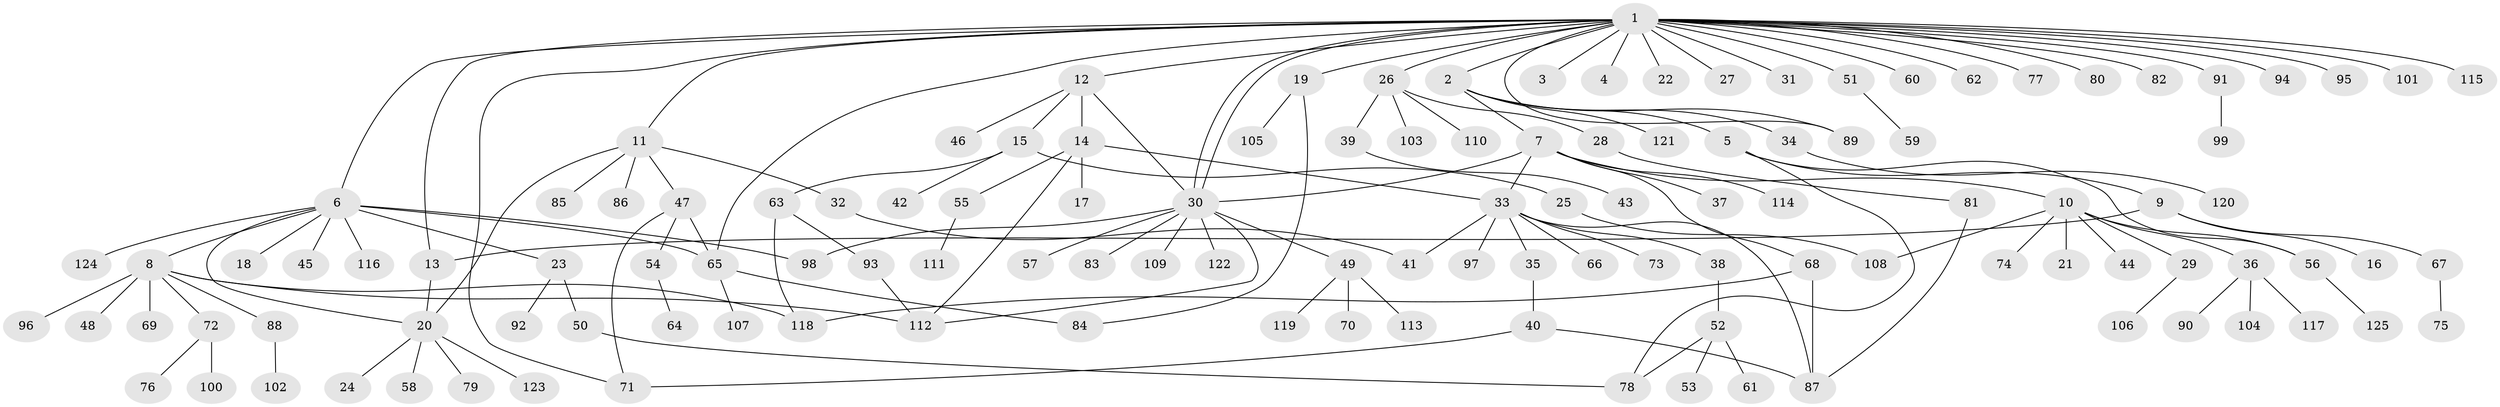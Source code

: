 // coarse degree distribution, {27: 0.010869565217391304, 11: 0.010869565217391304, 1: 0.5760869565217391, 5: 0.05434782608695652, 16: 0.010869565217391304, 3: 0.05434782608695652, 7: 0.010869565217391304, 4: 0.07608695652173914, 2: 0.16304347826086957, 6: 0.010869565217391304, 10: 0.010869565217391304, 8: 0.010869565217391304}
// Generated by graph-tools (version 1.1) at 2025/23/03/03/25 07:23:49]
// undirected, 125 vertices, 151 edges
graph export_dot {
graph [start="1"]
  node [color=gray90,style=filled];
  1;
  2;
  3;
  4;
  5;
  6;
  7;
  8;
  9;
  10;
  11;
  12;
  13;
  14;
  15;
  16;
  17;
  18;
  19;
  20;
  21;
  22;
  23;
  24;
  25;
  26;
  27;
  28;
  29;
  30;
  31;
  32;
  33;
  34;
  35;
  36;
  37;
  38;
  39;
  40;
  41;
  42;
  43;
  44;
  45;
  46;
  47;
  48;
  49;
  50;
  51;
  52;
  53;
  54;
  55;
  56;
  57;
  58;
  59;
  60;
  61;
  62;
  63;
  64;
  65;
  66;
  67;
  68;
  69;
  70;
  71;
  72;
  73;
  74;
  75;
  76;
  77;
  78;
  79;
  80;
  81;
  82;
  83;
  84;
  85;
  86;
  87;
  88;
  89;
  90;
  91;
  92;
  93;
  94;
  95;
  96;
  97;
  98;
  99;
  100;
  101;
  102;
  103;
  104;
  105;
  106;
  107;
  108;
  109;
  110;
  111;
  112;
  113;
  114;
  115;
  116;
  117;
  118;
  119;
  120;
  121;
  122;
  123;
  124;
  125;
  1 -- 2;
  1 -- 3;
  1 -- 4;
  1 -- 6;
  1 -- 11;
  1 -- 12;
  1 -- 13;
  1 -- 19;
  1 -- 22;
  1 -- 26;
  1 -- 27;
  1 -- 30;
  1 -- 30;
  1 -- 31;
  1 -- 51;
  1 -- 60;
  1 -- 62;
  1 -- 65;
  1 -- 71;
  1 -- 77;
  1 -- 80;
  1 -- 82;
  1 -- 89;
  1 -- 91;
  1 -- 94;
  1 -- 95;
  1 -- 101;
  1 -- 115;
  2 -- 5;
  2 -- 7;
  2 -- 34;
  2 -- 89;
  2 -- 121;
  5 -- 9;
  5 -- 56;
  5 -- 78;
  6 -- 8;
  6 -- 18;
  6 -- 20;
  6 -- 23;
  6 -- 45;
  6 -- 65;
  6 -- 98;
  6 -- 116;
  6 -- 124;
  7 -- 10;
  7 -- 30;
  7 -- 33;
  7 -- 37;
  7 -- 68;
  7 -- 114;
  8 -- 48;
  8 -- 69;
  8 -- 72;
  8 -- 88;
  8 -- 96;
  8 -- 112;
  8 -- 118;
  9 -- 13;
  9 -- 16;
  9 -- 67;
  10 -- 21;
  10 -- 29;
  10 -- 36;
  10 -- 44;
  10 -- 56;
  10 -- 74;
  10 -- 108;
  11 -- 20;
  11 -- 32;
  11 -- 47;
  11 -- 85;
  11 -- 86;
  12 -- 14;
  12 -- 15;
  12 -- 30;
  12 -- 46;
  13 -- 20;
  14 -- 17;
  14 -- 33;
  14 -- 55;
  14 -- 112;
  15 -- 25;
  15 -- 42;
  15 -- 63;
  19 -- 84;
  19 -- 105;
  20 -- 24;
  20 -- 58;
  20 -- 79;
  20 -- 123;
  23 -- 50;
  23 -- 92;
  25 -- 108;
  26 -- 28;
  26 -- 39;
  26 -- 103;
  26 -- 110;
  28 -- 81;
  29 -- 106;
  30 -- 49;
  30 -- 57;
  30 -- 83;
  30 -- 98;
  30 -- 109;
  30 -- 112;
  30 -- 122;
  32 -- 41;
  33 -- 35;
  33 -- 38;
  33 -- 41;
  33 -- 66;
  33 -- 73;
  33 -- 87;
  33 -- 97;
  34 -- 120;
  35 -- 40;
  36 -- 90;
  36 -- 104;
  36 -- 117;
  38 -- 52;
  39 -- 43;
  40 -- 71;
  40 -- 87;
  47 -- 54;
  47 -- 65;
  47 -- 71;
  49 -- 70;
  49 -- 113;
  49 -- 119;
  50 -- 78;
  51 -- 59;
  52 -- 53;
  52 -- 61;
  52 -- 78;
  54 -- 64;
  55 -- 111;
  56 -- 125;
  63 -- 93;
  63 -- 118;
  65 -- 84;
  65 -- 107;
  67 -- 75;
  68 -- 87;
  68 -- 118;
  72 -- 76;
  72 -- 100;
  81 -- 87;
  88 -- 102;
  91 -- 99;
  93 -- 112;
}
